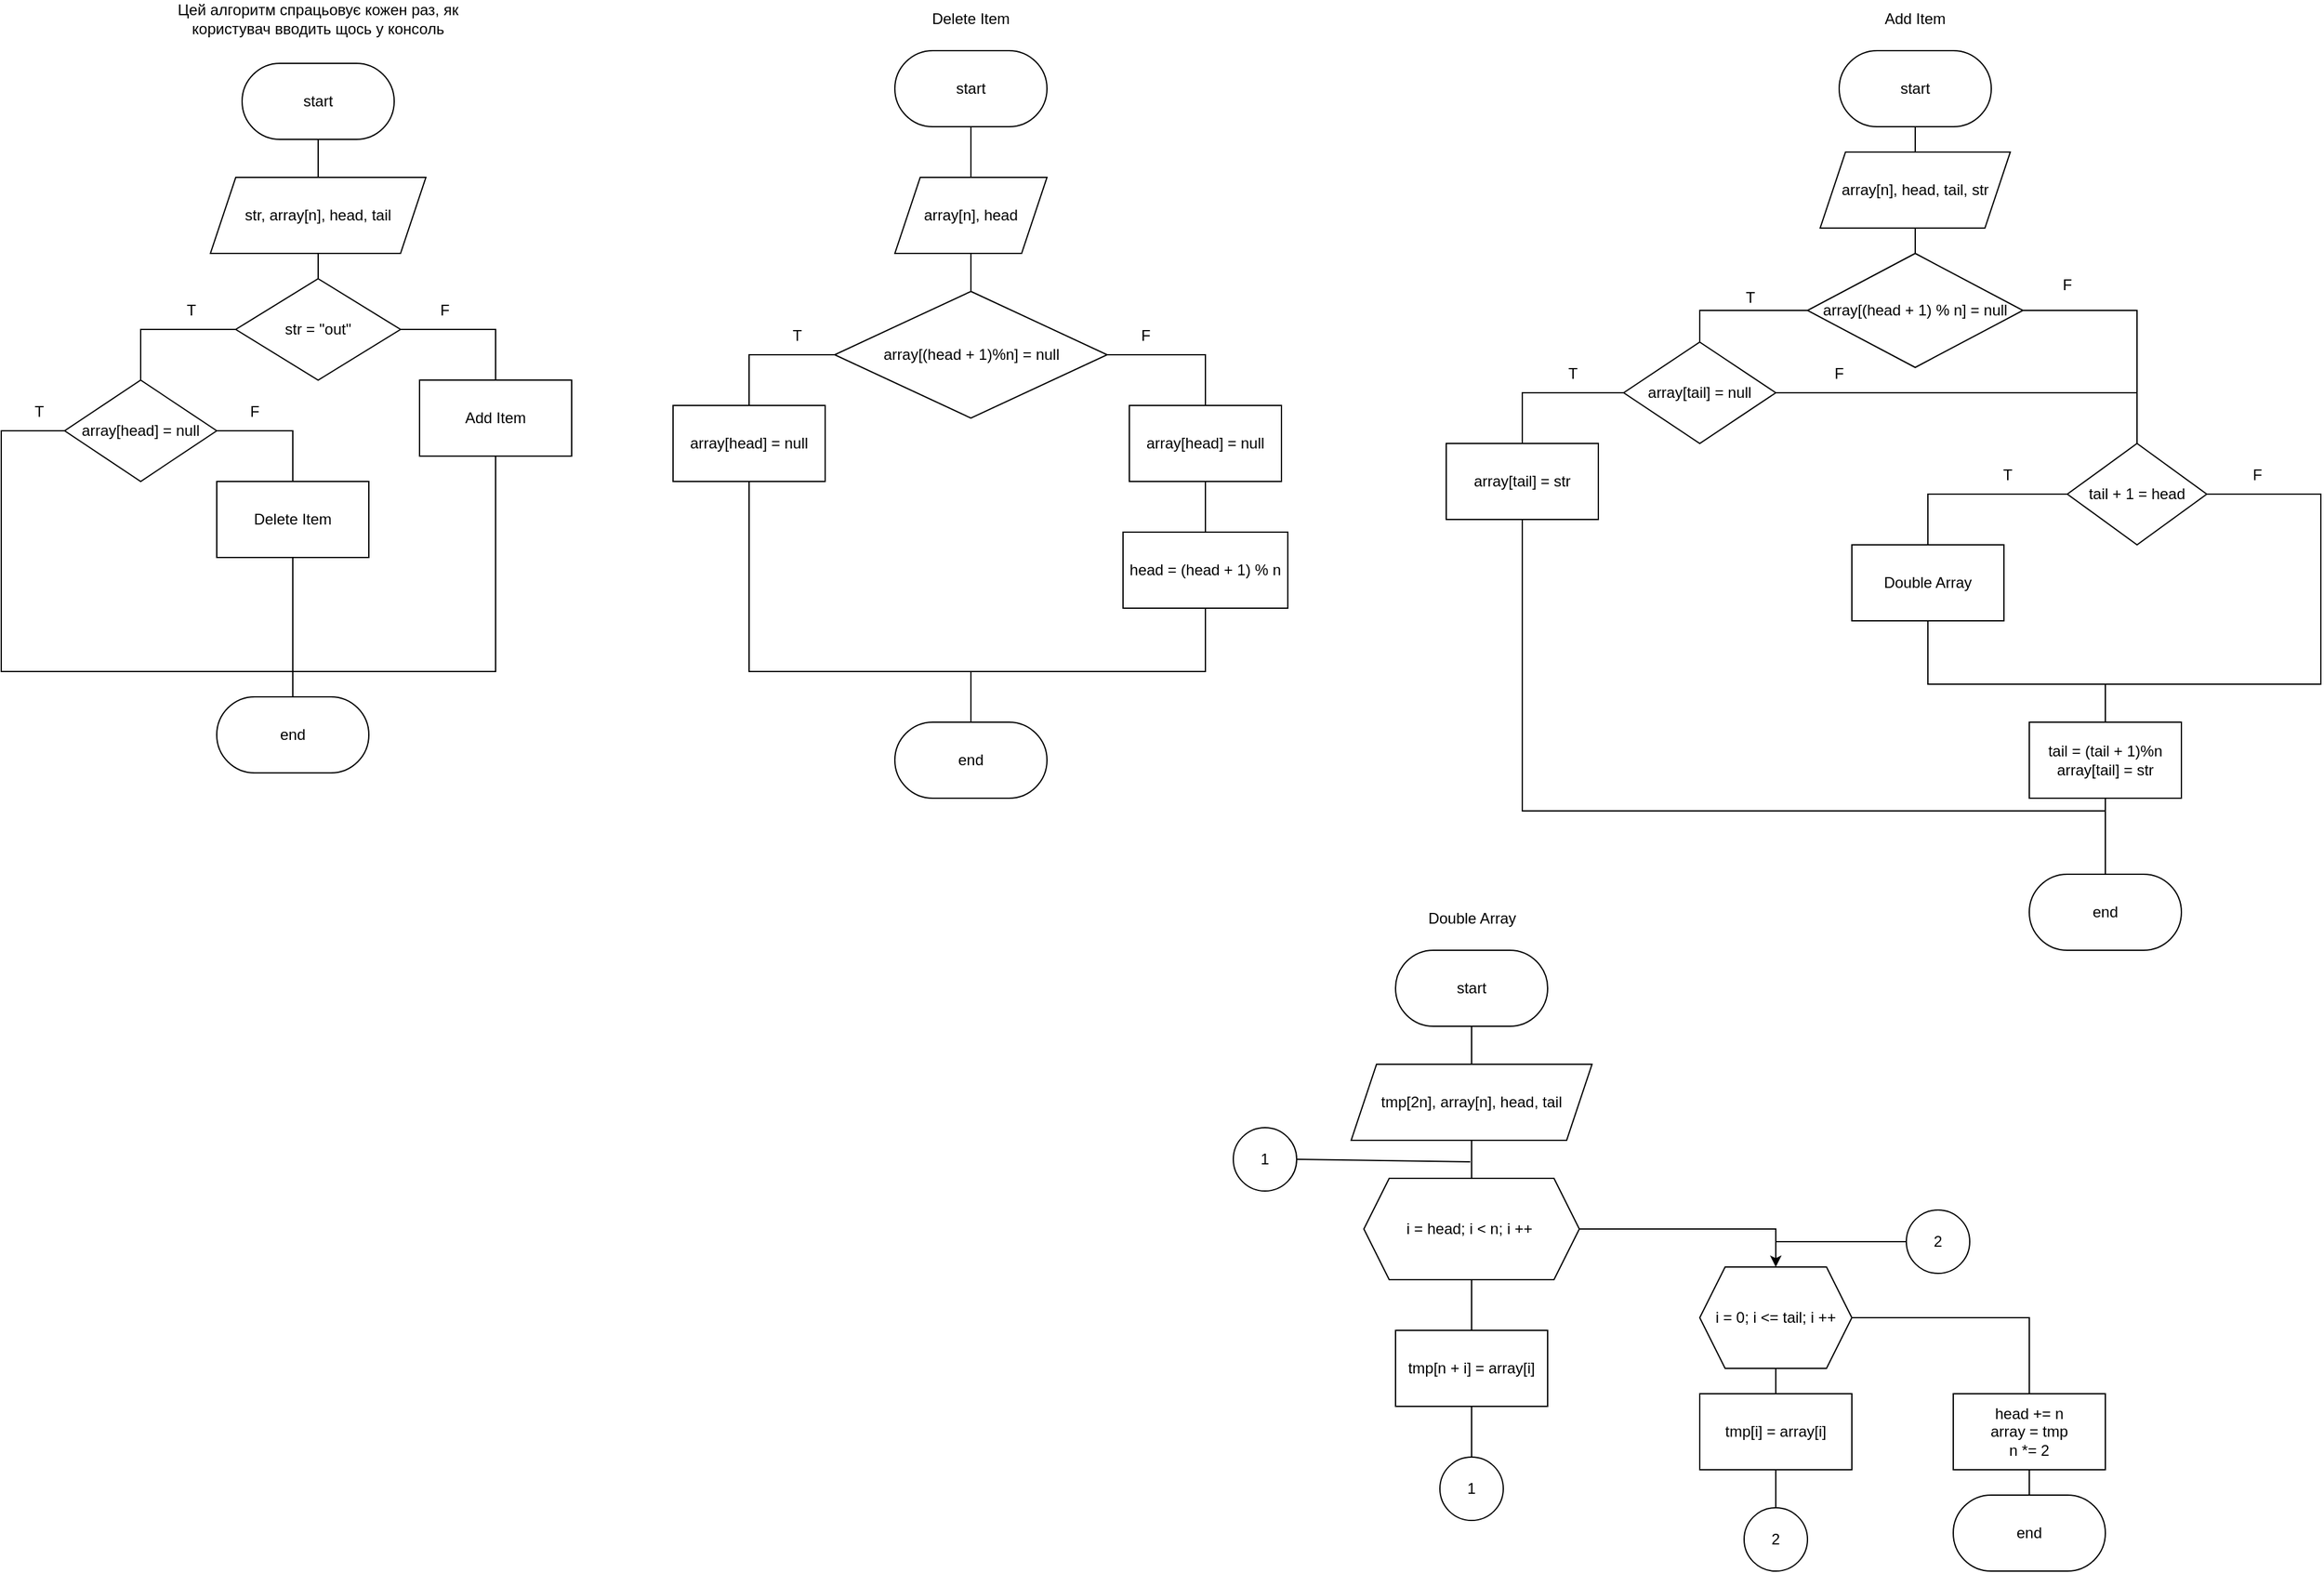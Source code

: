 <mxfile version="17.4.3" type="device"><diagram id="r3j8GlCriYxfe6RxKPdf" name="Page-1"><mxGraphModel dx="1730" dy="965" grid="1" gridSize="10" guides="1" tooltips="1" connect="1" arrows="1" fold="1" page="1" pageScale="1" pageWidth="2000" pageHeight="2000" math="0" shadow="0"><root><mxCell id="0"/><mxCell id="1" parent="0"/><mxCell id="FnoirJx0gt6ey2owDTgn-1" value="start" style="rounded=1;whiteSpace=wrap;html=1;arcSize=50;" vertex="1" parent="1"><mxGeometry x="200" y="90" width="120" height="60" as="geometry"/></mxCell><mxCell id="FnoirJx0gt6ey2owDTgn-3" value="" style="endArrow=none;html=1;rounded=0;entryX=0.5;entryY=1;entryDx=0;entryDy=0;exitX=0.5;exitY=0;exitDx=0;exitDy=0;" edge="1" parent="1" source="FnoirJx0gt6ey2owDTgn-6" target="FnoirJx0gt6ey2owDTgn-1"><mxGeometry width="50" height="50" relative="1" as="geometry"><mxPoint x="260" y="190" as="sourcePoint"/><mxPoint x="550" y="270" as="targetPoint"/></mxGeometry></mxCell><mxCell id="FnoirJx0gt6ey2owDTgn-6" value="str, array[n], head, tail" style="shape=parallelogram;perimeter=parallelogramPerimeter;whiteSpace=wrap;html=1;fixedSize=1;" vertex="1" parent="1"><mxGeometry x="175" y="180" width="170" height="60" as="geometry"/></mxCell><mxCell id="FnoirJx0gt6ey2owDTgn-7" value="Цей алгоритм спрацьовує кожен раз, як користувач вводить щось у консоль" style="text;html=1;strokeColor=none;fillColor=none;align=center;verticalAlign=middle;whiteSpace=wrap;rounded=0;" vertex="1" parent="1"><mxGeometry x="135" y="40" width="250" height="30" as="geometry"/></mxCell><mxCell id="FnoirJx0gt6ey2owDTgn-8" value="" style="endArrow=none;html=1;rounded=0;entryX=0.5;entryY=1;entryDx=0;entryDy=0;exitX=0.5;exitY=0;exitDx=0;exitDy=0;" edge="1" parent="1" source="FnoirJx0gt6ey2owDTgn-9" target="FnoirJx0gt6ey2owDTgn-6"><mxGeometry width="50" height="50" relative="1" as="geometry"><mxPoint x="500" y="320" as="sourcePoint"/><mxPoint x="550" y="270" as="targetPoint"/></mxGeometry></mxCell><mxCell id="FnoirJx0gt6ey2owDTgn-9" value="str = &quot;out&quot;" style="rhombus;whiteSpace=wrap;html=1;" vertex="1" parent="1"><mxGeometry x="195" y="260" width="130" height="80" as="geometry"/></mxCell><mxCell id="FnoirJx0gt6ey2owDTgn-11" value="" style="endArrow=none;html=1;rounded=0;entryX=1;entryY=0.5;entryDx=0;entryDy=0;exitX=0.5;exitY=0;exitDx=0;exitDy=0;" edge="1" parent="1" source="FnoirJx0gt6ey2owDTgn-43" target="FnoirJx0gt6ey2owDTgn-9"><mxGeometry width="50" height="50" relative="1" as="geometry"><mxPoint x="400" y="340" as="sourcePoint"/><mxPoint x="470" y="370" as="targetPoint"/><Array as="points"><mxPoint x="400" y="300"/></Array></mxGeometry></mxCell><mxCell id="FnoirJx0gt6ey2owDTgn-12" value="" style="endArrow=none;html=1;rounded=0;entryX=0;entryY=0.5;entryDx=0;entryDy=0;exitX=0.5;exitY=0;exitDx=0;exitDy=0;" edge="1" parent="1" source="FnoirJx0gt6ey2owDTgn-36" target="FnoirJx0gt6ey2owDTgn-9"><mxGeometry width="50" height="50" relative="1" as="geometry"><mxPoint x="120" y="340" as="sourcePoint"/><mxPoint x="350" y="280" as="targetPoint"/><Array as="points"><mxPoint x="120" y="300"/></Array></mxGeometry></mxCell><mxCell id="FnoirJx0gt6ey2owDTgn-14" value="T" style="text;html=1;strokeColor=none;fillColor=none;align=center;verticalAlign=middle;whiteSpace=wrap;rounded=0;" vertex="1" parent="1"><mxGeometry x="130" y="270" width="60" height="30" as="geometry"/></mxCell><mxCell id="FnoirJx0gt6ey2owDTgn-17" value="F" style="text;html=1;strokeColor=none;fillColor=none;align=center;verticalAlign=middle;whiteSpace=wrap;rounded=0;" vertex="1" parent="1"><mxGeometry x="330" y="270" width="60" height="30" as="geometry"/></mxCell><mxCell id="FnoirJx0gt6ey2owDTgn-18" value="Delete Item" style="text;html=1;strokeColor=none;fillColor=none;align=center;verticalAlign=middle;whiteSpace=wrap;rounded=0;" vertex="1" parent="1"><mxGeometry x="740" y="40" width="70" height="30" as="geometry"/></mxCell><mxCell id="FnoirJx0gt6ey2owDTgn-20" value="start" style="rounded=1;whiteSpace=wrap;html=1;arcSize=50;" vertex="1" parent="1"><mxGeometry x="715" y="80" width="120" height="60" as="geometry"/></mxCell><mxCell id="FnoirJx0gt6ey2owDTgn-21" value="array[n], head" style="shape=parallelogram;perimeter=parallelogramPerimeter;whiteSpace=wrap;html=1;fixedSize=1;" vertex="1" parent="1"><mxGeometry x="715" y="180" width="120" height="60" as="geometry"/></mxCell><mxCell id="FnoirJx0gt6ey2owDTgn-22" value="" style="endArrow=none;html=1;rounded=0;entryX=0.5;entryY=0;entryDx=0;entryDy=0;exitX=0.5;exitY=1;exitDx=0;exitDy=0;" edge="1" parent="1" source="FnoirJx0gt6ey2owDTgn-20" target="FnoirJx0gt6ey2owDTgn-21"><mxGeometry width="50" height="50" relative="1" as="geometry"><mxPoint x="700" y="280" as="sourcePoint"/><mxPoint x="750" y="230" as="targetPoint"/></mxGeometry></mxCell><mxCell id="FnoirJx0gt6ey2owDTgn-23" value="array[(head + 1)%n] = null" style="rhombus;whiteSpace=wrap;html=1;" vertex="1" parent="1"><mxGeometry x="667.5" y="270" width="215" height="100" as="geometry"/></mxCell><mxCell id="FnoirJx0gt6ey2owDTgn-24" value="" style="endArrow=none;html=1;rounded=0;entryX=0.5;entryY=1;entryDx=0;entryDy=0;exitX=0.5;exitY=0;exitDx=0;exitDy=0;" edge="1" parent="1" source="FnoirJx0gt6ey2owDTgn-23" target="FnoirJx0gt6ey2owDTgn-21"><mxGeometry width="50" height="50" relative="1" as="geometry"><mxPoint x="760" y="380" as="sourcePoint"/><mxPoint x="810" y="330" as="targetPoint"/></mxGeometry></mxCell><mxCell id="FnoirJx0gt6ey2owDTgn-25" value="" style="endArrow=none;html=1;rounded=0;entryX=0;entryY=0.5;entryDx=0;entryDy=0;exitX=0.5;exitY=0;exitDx=0;exitDy=0;" edge="1" parent="1" source="FnoirJx0gt6ey2owDTgn-28" target="FnoirJx0gt6ey2owDTgn-23"><mxGeometry width="50" height="50" relative="1" as="geometry"><mxPoint x="600" y="360" as="sourcePoint"/><mxPoint x="810" y="330" as="targetPoint"/><Array as="points"><mxPoint x="600" y="320"/></Array></mxGeometry></mxCell><mxCell id="FnoirJx0gt6ey2owDTgn-26" value="T" style="text;html=1;strokeColor=none;fillColor=none;align=center;verticalAlign=middle;whiteSpace=wrap;rounded=0;" vertex="1" parent="1"><mxGeometry x="607.5" y="290" width="60" height="30" as="geometry"/></mxCell><mxCell id="FnoirJx0gt6ey2owDTgn-27" value="F" style="text;html=1;strokeColor=none;fillColor=none;align=center;verticalAlign=middle;whiteSpace=wrap;rounded=0;" vertex="1" parent="1"><mxGeometry x="882.5" y="290" width="60" height="30" as="geometry"/></mxCell><mxCell id="FnoirJx0gt6ey2owDTgn-28" value="array[head] = null" style="rounded=0;whiteSpace=wrap;html=1;" vertex="1" parent="1"><mxGeometry x="540" y="360" width="120" height="60" as="geometry"/></mxCell><mxCell id="FnoirJx0gt6ey2owDTgn-29" value="" style="endArrow=none;html=1;rounded=0;exitX=1;exitY=0.5;exitDx=0;exitDy=0;entryX=0.5;entryY=0;entryDx=0;entryDy=0;" edge="1" parent="1" source="FnoirJx0gt6ey2owDTgn-23" target="FnoirJx0gt6ey2owDTgn-30"><mxGeometry width="50" height="50" relative="1" as="geometry"><mxPoint x="880" y="320" as="sourcePoint"/><mxPoint x="960" y="360" as="targetPoint"/><Array as="points"><mxPoint x="960" y="320"/></Array></mxGeometry></mxCell><mxCell id="FnoirJx0gt6ey2owDTgn-30" value="array[head] = null" style="rounded=0;whiteSpace=wrap;html=1;" vertex="1" parent="1"><mxGeometry x="900" y="360" width="120" height="60" as="geometry"/></mxCell><mxCell id="FnoirJx0gt6ey2owDTgn-31" value="" style="endArrow=none;html=1;rounded=0;entryX=0.5;entryY=1;entryDx=0;entryDy=0;exitX=0.5;exitY=0;exitDx=0;exitDy=0;" edge="1" parent="1" source="FnoirJx0gt6ey2owDTgn-32" target="FnoirJx0gt6ey2owDTgn-30"><mxGeometry width="50" height="50" relative="1" as="geometry"><mxPoint x="960" y="460" as="sourcePoint"/><mxPoint x="930" y="370" as="targetPoint"/></mxGeometry></mxCell><mxCell id="FnoirJx0gt6ey2owDTgn-32" value="head = (head + 1) % n" style="rounded=0;whiteSpace=wrap;html=1;" vertex="1" parent="1"><mxGeometry x="895" y="460" width="130" height="60" as="geometry"/></mxCell><mxCell id="FnoirJx0gt6ey2owDTgn-33" value="" style="endArrow=none;html=1;rounded=0;exitX=0.5;exitY=1;exitDx=0;exitDy=0;entryX=0.5;entryY=0;entryDx=0;entryDy=0;" edge="1" parent="1" source="FnoirJx0gt6ey2owDTgn-28" target="FnoirJx0gt6ey2owDTgn-34"><mxGeometry width="50" height="50" relative="1" as="geometry"><mxPoint x="780" y="420" as="sourcePoint"/><mxPoint x="830" y="370" as="targetPoint"/><Array as="points"><mxPoint x="600" y="570"/><mxPoint x="775" y="570"/></Array></mxGeometry></mxCell><mxCell id="FnoirJx0gt6ey2owDTgn-34" value="end" style="rounded=1;whiteSpace=wrap;html=1;arcSize=50;" vertex="1" parent="1"><mxGeometry x="715" y="610" width="120" height="60" as="geometry"/></mxCell><mxCell id="FnoirJx0gt6ey2owDTgn-35" value="" style="endArrow=none;html=1;rounded=0;entryX=0.5;entryY=1;entryDx=0;entryDy=0;exitX=0.5;exitY=0;exitDx=0;exitDy=0;" edge="1" parent="1" source="FnoirJx0gt6ey2owDTgn-34" target="FnoirJx0gt6ey2owDTgn-32"><mxGeometry width="50" height="50" relative="1" as="geometry"><mxPoint x="780" y="420" as="sourcePoint"/><mxPoint x="830" y="370" as="targetPoint"/><Array as="points"><mxPoint x="775" y="570"/><mxPoint x="960" y="570"/></Array></mxGeometry></mxCell><mxCell id="FnoirJx0gt6ey2owDTgn-36" value="array[head] = null" style="rhombus;whiteSpace=wrap;html=1;" vertex="1" parent="1"><mxGeometry x="60" y="340" width="120" height="80" as="geometry"/></mxCell><mxCell id="FnoirJx0gt6ey2owDTgn-38" value="" style="endArrow=none;html=1;rounded=0;entryX=1;entryY=0.5;entryDx=0;entryDy=0;exitX=0.5;exitY=0;exitDx=0;exitDy=0;" edge="1" parent="1" source="FnoirJx0gt6ey2owDTgn-39" target="FnoirJx0gt6ey2owDTgn-36"><mxGeometry width="50" height="50" relative="1" as="geometry"><mxPoint x="240" y="410" as="sourcePoint"/><mxPoint x="500" y="380" as="targetPoint"/><Array as="points"><mxPoint x="240" y="380"/></Array></mxGeometry></mxCell><mxCell id="FnoirJx0gt6ey2owDTgn-39" value="Delete Item" style="rounded=0;whiteSpace=wrap;html=1;" vertex="1" parent="1"><mxGeometry x="180" y="420" width="120" height="60" as="geometry"/></mxCell><mxCell id="FnoirJx0gt6ey2owDTgn-40" value="F" style="text;html=1;strokeColor=none;fillColor=none;align=center;verticalAlign=middle;whiteSpace=wrap;rounded=0;" vertex="1" parent="1"><mxGeometry x="180" y="350" width="60" height="30" as="geometry"/></mxCell><mxCell id="FnoirJx0gt6ey2owDTgn-42" value="" style="endArrow=none;html=1;rounded=0;entryX=0;entryY=0.5;entryDx=0;entryDy=0;exitX=0.5;exitY=0;exitDx=0;exitDy=0;" edge="1" parent="1" source="FnoirJx0gt6ey2owDTgn-104" target="FnoirJx0gt6ey2owDTgn-36"><mxGeometry width="50" height="50" relative="1" as="geometry"><mxPoint y="410" as="sourcePoint"/><mxPoint x="500" y="380" as="targetPoint"/><Array as="points"><mxPoint x="240" y="570"/><mxPoint x="10" y="570"/><mxPoint x="10" y="380"/></Array></mxGeometry></mxCell><mxCell id="FnoirJx0gt6ey2owDTgn-43" value="Add Item" style="rounded=0;whiteSpace=wrap;html=1;" vertex="1" parent="1"><mxGeometry x="340" y="340" width="120" height="60" as="geometry"/></mxCell><mxCell id="FnoirJx0gt6ey2owDTgn-44" value="Add Item" style="text;html=1;strokeColor=none;fillColor=none;align=center;verticalAlign=middle;whiteSpace=wrap;rounded=0;" vertex="1" parent="1"><mxGeometry x="1490" y="40" width="60" height="30" as="geometry"/></mxCell><mxCell id="FnoirJx0gt6ey2owDTgn-45" value="start" style="rounded=1;whiteSpace=wrap;html=1;arcSize=50;" vertex="1" parent="1"><mxGeometry x="1460" y="80" width="120" height="60" as="geometry"/></mxCell><mxCell id="FnoirJx0gt6ey2owDTgn-47" value="array[n], head, tail, str" style="shape=parallelogram;perimeter=parallelogramPerimeter;whiteSpace=wrap;html=1;fixedSize=1;" vertex="1" parent="1"><mxGeometry x="1445" y="160" width="150" height="60" as="geometry"/></mxCell><mxCell id="FnoirJx0gt6ey2owDTgn-48" value="" style="endArrow=none;html=1;rounded=0;entryX=0.5;entryY=1;entryDx=0;entryDy=0;exitX=0.5;exitY=0;exitDx=0;exitDy=0;" edge="1" parent="1" source="FnoirJx0gt6ey2owDTgn-47" target="FnoirJx0gt6ey2owDTgn-45"><mxGeometry width="50" height="50" relative="1" as="geometry"><mxPoint x="1280" y="300" as="sourcePoint"/><mxPoint x="1330" y="250" as="targetPoint"/></mxGeometry></mxCell><mxCell id="FnoirJx0gt6ey2owDTgn-49" value="" style="endArrow=none;html=1;rounded=0;entryX=0.5;entryY=1;entryDx=0;entryDy=0;exitX=0.5;exitY=0;exitDx=0;exitDy=0;" edge="1" parent="1" source="FnoirJx0gt6ey2owDTgn-50" target="FnoirJx0gt6ey2owDTgn-47"><mxGeometry width="50" height="50" relative="1" as="geometry"><mxPoint x="1320" y="310" as="sourcePoint"/><mxPoint x="1370" y="260" as="targetPoint"/></mxGeometry></mxCell><mxCell id="FnoirJx0gt6ey2owDTgn-50" value="array[(head + 1) % n] = null" style="rhombus;whiteSpace=wrap;html=1;" vertex="1" parent="1"><mxGeometry x="1435" y="240" width="170" height="90" as="geometry"/></mxCell><mxCell id="FnoirJx0gt6ey2owDTgn-51" value="" style="endArrow=none;html=1;rounded=0;entryX=0;entryY=0.5;entryDx=0;entryDy=0;exitX=0.5;exitY=0;exitDx=0;exitDy=0;" edge="1" parent="1" source="FnoirJx0gt6ey2owDTgn-56" target="FnoirJx0gt6ey2owDTgn-50"><mxGeometry width="50" height="50" relative="1" as="geometry"><mxPoint x="1350" y="310" as="sourcePoint"/><mxPoint x="1370" y="270" as="targetPoint"/><Array as="points"><mxPoint x="1350" y="285"/></Array></mxGeometry></mxCell><mxCell id="FnoirJx0gt6ey2owDTgn-55" value="T" style="text;html=1;strokeColor=none;fillColor=none;align=center;verticalAlign=middle;whiteSpace=wrap;rounded=0;" vertex="1" parent="1"><mxGeometry x="1360" y="260" width="60" height="30" as="geometry"/></mxCell><mxCell id="FnoirJx0gt6ey2owDTgn-56" value="array[tail] = null" style="rhombus;whiteSpace=wrap;html=1;" vertex="1" parent="1"><mxGeometry x="1290" y="310" width="120" height="80" as="geometry"/></mxCell><mxCell id="FnoirJx0gt6ey2owDTgn-57" value="" style="endArrow=none;html=1;rounded=0;entryX=0;entryY=0.5;entryDx=0;entryDy=0;exitX=0.5;exitY=0;exitDx=0;exitDy=0;" edge="1" parent="1" source="FnoirJx0gt6ey2owDTgn-58" target="FnoirJx0gt6ey2owDTgn-56"><mxGeometry width="50" height="50" relative="1" as="geometry"><mxPoint x="1230" y="350" as="sourcePoint"/><mxPoint x="1360" y="270" as="targetPoint"/><Array as="points"><mxPoint x="1210" y="350"/></Array></mxGeometry></mxCell><mxCell id="FnoirJx0gt6ey2owDTgn-58" value="array[tail] = str" style="rounded=0;whiteSpace=wrap;html=1;" vertex="1" parent="1"><mxGeometry x="1150" y="390" width="120" height="60" as="geometry"/></mxCell><mxCell id="FnoirJx0gt6ey2owDTgn-59" value="T" style="text;html=1;strokeColor=none;fillColor=none;align=center;verticalAlign=middle;whiteSpace=wrap;rounded=0;" vertex="1" parent="1"><mxGeometry x="1220" y="320" width="60" height="30" as="geometry"/></mxCell><mxCell id="FnoirJx0gt6ey2owDTgn-60" value="tail + 1 = head" style="rhombus;whiteSpace=wrap;html=1;" vertex="1" parent="1"><mxGeometry x="1640" y="390" width="110" height="80" as="geometry"/></mxCell><mxCell id="FnoirJx0gt6ey2owDTgn-61" value="" style="endArrow=none;html=1;rounded=0;exitX=1;exitY=0.5;exitDx=0;exitDy=0;entryX=0.5;entryY=0;entryDx=0;entryDy=0;" edge="1" parent="1" source="FnoirJx0gt6ey2owDTgn-56" target="FnoirJx0gt6ey2owDTgn-60"><mxGeometry width="50" height="50" relative="1" as="geometry"><mxPoint x="1480" y="390" as="sourcePoint"/><mxPoint x="1530" y="340" as="targetPoint"/><Array as="points"><mxPoint x="1695" y="350"/></Array></mxGeometry></mxCell><mxCell id="FnoirJx0gt6ey2owDTgn-62" value="" style="endArrow=none;html=1;rounded=0;entryX=1;entryY=0.5;entryDx=0;entryDy=0;exitX=0.5;exitY=0;exitDx=0;exitDy=0;" edge="1" parent="1" source="FnoirJx0gt6ey2owDTgn-60" target="FnoirJx0gt6ey2owDTgn-50"><mxGeometry width="50" height="50" relative="1" as="geometry"><mxPoint x="1480" y="390" as="sourcePoint"/><mxPoint x="1530" y="340" as="targetPoint"/><Array as="points"><mxPoint x="1695" y="285"/></Array></mxGeometry></mxCell><mxCell id="FnoirJx0gt6ey2owDTgn-63" value="" style="endArrow=none;html=1;rounded=0;entryX=1;entryY=0.5;entryDx=0;entryDy=0;exitX=0.5;exitY=0;exitDx=0;exitDy=0;" edge="1" parent="1" source="FnoirJx0gt6ey2owDTgn-96" target="FnoirJx0gt6ey2owDTgn-60"><mxGeometry width="50" height="50" relative="1" as="geometry"><mxPoint x="1830" y="430" as="sourcePoint"/><mxPoint x="1530" y="440" as="targetPoint"/><Array as="points"><mxPoint x="1670" y="580"/><mxPoint x="1840" y="580"/><mxPoint x="1840" y="430"/></Array></mxGeometry></mxCell><mxCell id="FnoirJx0gt6ey2owDTgn-64" value="F" style="text;html=1;strokeColor=none;fillColor=none;align=center;verticalAlign=middle;whiteSpace=wrap;rounded=0;" vertex="1" parent="1"><mxGeometry x="1430" y="320" width="60" height="30" as="geometry"/></mxCell><mxCell id="FnoirJx0gt6ey2owDTgn-65" value="F" style="text;html=1;strokeColor=none;fillColor=none;align=center;verticalAlign=middle;whiteSpace=wrap;rounded=0;" vertex="1" parent="1"><mxGeometry x="1610" y="250" width="60" height="30" as="geometry"/></mxCell><mxCell id="FnoirJx0gt6ey2owDTgn-66" value="" style="endArrow=none;html=1;rounded=0;entryX=0;entryY=0.5;entryDx=0;entryDy=0;exitX=0.5;exitY=0;exitDx=0;exitDy=0;" edge="1" parent="1" source="FnoirJx0gt6ey2owDTgn-67" target="FnoirJx0gt6ey2owDTgn-60"><mxGeometry width="50" height="50" relative="1" as="geometry"><mxPoint x="1520" y="390" as="sourcePoint"/><mxPoint x="1570" y="340" as="targetPoint"/><Array as="points"><mxPoint x="1530" y="430"/></Array></mxGeometry></mxCell><mxCell id="FnoirJx0gt6ey2owDTgn-67" value="Double Array" style="rounded=0;whiteSpace=wrap;html=1;" vertex="1" parent="1"><mxGeometry x="1470" y="470" width="120" height="60" as="geometry"/></mxCell><mxCell id="FnoirJx0gt6ey2owDTgn-68" value="start" style="rounded=1;whiteSpace=wrap;html=1;arcSize=50;" vertex="1" parent="1"><mxGeometry x="1110" y="790" width="120" height="60" as="geometry"/></mxCell><mxCell id="FnoirJx0gt6ey2owDTgn-69" value="tmp[2n], array[n], head, tail" style="shape=parallelogram;perimeter=parallelogramPerimeter;whiteSpace=wrap;html=1;fixedSize=1;" vertex="1" parent="1"><mxGeometry x="1075" y="880" width="190" height="60" as="geometry"/></mxCell><mxCell id="FnoirJx0gt6ey2owDTgn-70" value="" style="endArrow=none;html=1;rounded=0;entryX=0.5;entryY=1;entryDx=0;entryDy=0;exitX=0.5;exitY=0;exitDx=0;exitDy=0;" edge="1" parent="1" source="FnoirJx0gt6ey2owDTgn-69" target="FnoirJx0gt6ey2owDTgn-68"><mxGeometry width="50" height="50" relative="1" as="geometry"><mxPoint x="1060" y="850" as="sourcePoint"/><mxPoint x="1110" y="800" as="targetPoint"/></mxGeometry></mxCell><mxCell id="FnoirJx0gt6ey2owDTgn-72" value="i = head; i &amp;lt; n; i ++&amp;nbsp;" style="shape=hexagon;perimeter=hexagonPerimeter2;whiteSpace=wrap;html=1;fixedSize=1;" vertex="1" parent="1"><mxGeometry x="1085" y="970" width="170" height="80" as="geometry"/></mxCell><mxCell id="FnoirJx0gt6ey2owDTgn-73" value="" style="endArrow=none;html=1;rounded=0;entryX=0.5;entryY=1;entryDx=0;entryDy=0;exitX=0.5;exitY=0;exitDx=0;exitDy=0;" edge="1" parent="1" source="FnoirJx0gt6ey2owDTgn-72" target="FnoirJx0gt6ey2owDTgn-69"><mxGeometry width="50" height="50" relative="1" as="geometry"><mxPoint x="1060" y="960" as="sourcePoint"/><mxPoint x="1110" y="910" as="targetPoint"/></mxGeometry></mxCell><mxCell id="FnoirJx0gt6ey2owDTgn-74" value="" style="endArrow=none;html=1;rounded=0;entryX=0.5;entryY=1;entryDx=0;entryDy=0;exitX=0.5;exitY=0;exitDx=0;exitDy=0;" edge="1" parent="1" source="FnoirJx0gt6ey2owDTgn-75" target="FnoirJx0gt6ey2owDTgn-72"><mxGeometry width="50" height="50" relative="1" as="geometry"><mxPoint x="1170" y="1120" as="sourcePoint"/><mxPoint x="1110" y="1020" as="targetPoint"/></mxGeometry></mxCell><mxCell id="FnoirJx0gt6ey2owDTgn-75" value="tmp[n + i] = array[i]" style="rounded=0;whiteSpace=wrap;html=1;" vertex="1" parent="1"><mxGeometry x="1110" y="1090" width="120" height="60" as="geometry"/></mxCell><mxCell id="FnoirJx0gt6ey2owDTgn-76" value="" style="endArrow=none;html=1;rounded=0;exitX=0.5;exitY=1;exitDx=0;exitDy=0;" edge="1" parent="1" source="FnoirJx0gt6ey2owDTgn-75" target="FnoirJx0gt6ey2owDTgn-77"><mxGeometry width="50" height="50" relative="1" as="geometry"><mxPoint x="1060" y="1190" as="sourcePoint"/><mxPoint x="1110" y="1140" as="targetPoint"/></mxGeometry></mxCell><mxCell id="FnoirJx0gt6ey2owDTgn-77" value="1" style="ellipse;whiteSpace=wrap;html=1;aspect=fixed;" vertex="1" parent="1"><mxGeometry x="1145" y="1190" width="50" height="50" as="geometry"/></mxCell><mxCell id="FnoirJx0gt6ey2owDTgn-80" value="1" style="ellipse;whiteSpace=wrap;html=1;aspect=fixed;" vertex="1" parent="1"><mxGeometry x="982" y="930" width="50" height="50" as="geometry"/></mxCell><mxCell id="FnoirJx0gt6ey2owDTgn-81" value="" style="endArrow=none;html=1;rounded=0;exitX=1;exitY=0.5;exitDx=0;exitDy=0;" edge="1" parent="1" source="FnoirJx0gt6ey2owDTgn-80"><mxGeometry width="50" height="50" relative="1" as="geometry"><mxPoint x="1059" y="957" as="sourcePoint"/><mxPoint x="1169" y="957" as="targetPoint"/></mxGeometry></mxCell><mxCell id="FnoirJx0gt6ey2owDTgn-82" value="" style="endArrow=classic;html=1;rounded=0;exitX=1;exitY=0.5;exitDx=0;exitDy=0;" edge="1" parent="1" source="FnoirJx0gt6ey2owDTgn-72" target="FnoirJx0gt6ey2owDTgn-83"><mxGeometry width="50" height="50" relative="1" as="geometry"><mxPoint x="1030" y="1080" as="sourcePoint"/><mxPoint x="1430" y="1070" as="targetPoint"/><Array as="points"><mxPoint x="1410" y="1010"/></Array></mxGeometry></mxCell><mxCell id="FnoirJx0gt6ey2owDTgn-83" value="i = 0; i &amp;lt;= tail; i ++" style="shape=hexagon;perimeter=hexagonPerimeter2;whiteSpace=wrap;html=1;fixedSize=1;" vertex="1" parent="1"><mxGeometry x="1350" y="1040" width="120" height="80" as="geometry"/></mxCell><mxCell id="FnoirJx0gt6ey2owDTgn-84" value="tmp[i] = array[i]" style="rounded=0;whiteSpace=wrap;html=1;" vertex="1" parent="1"><mxGeometry x="1350" y="1140" width="120" height="60" as="geometry"/></mxCell><mxCell id="FnoirJx0gt6ey2owDTgn-85" value="" style="endArrow=none;html=1;rounded=0;entryX=0.5;entryY=1;entryDx=0;entryDy=0;exitX=0.5;exitY=0;exitDx=0;exitDy=0;" edge="1" parent="1" source="FnoirJx0gt6ey2owDTgn-84" target="FnoirJx0gt6ey2owDTgn-83"><mxGeometry width="50" height="50" relative="1" as="geometry"><mxPoint x="1030" y="1080" as="sourcePoint"/><mxPoint x="1080" y="1030" as="targetPoint"/></mxGeometry></mxCell><mxCell id="FnoirJx0gt6ey2owDTgn-86" value="" style="endArrow=none;html=1;rounded=0;entryX=0.5;entryY=1;entryDx=0;entryDy=0;exitX=0.5;exitY=0;exitDx=0;exitDy=0;" edge="1" parent="1" source="FnoirJx0gt6ey2owDTgn-87" target="FnoirJx0gt6ey2owDTgn-84"><mxGeometry width="50" height="50" relative="1" as="geometry"><mxPoint x="1410" y="1240" as="sourcePoint"/><mxPoint x="1080" y="1030" as="targetPoint"/></mxGeometry></mxCell><mxCell id="FnoirJx0gt6ey2owDTgn-87" value="2" style="ellipse;whiteSpace=wrap;html=1;aspect=fixed;" vertex="1" parent="1"><mxGeometry x="1385" y="1230" width="50" height="50" as="geometry"/></mxCell><mxCell id="FnoirJx0gt6ey2owDTgn-88" value="2" style="ellipse;whiteSpace=wrap;html=1;aspect=fixed;" vertex="1" parent="1"><mxGeometry x="1513" y="995" width="50" height="50" as="geometry"/></mxCell><mxCell id="FnoirJx0gt6ey2owDTgn-89" value="" style="endArrow=none;html=1;rounded=0;entryX=0;entryY=0.5;entryDx=0;entryDy=0;" edge="1" parent="1" target="FnoirJx0gt6ey2owDTgn-88"><mxGeometry width="50" height="50" relative="1" as="geometry"><mxPoint x="1410" y="1020" as="sourcePoint"/><mxPoint x="1080" y="1030" as="targetPoint"/></mxGeometry></mxCell><mxCell id="FnoirJx0gt6ey2owDTgn-90" value="head += n&lt;br&gt;array = tmp&lt;br&gt;n *= 2" style="rounded=0;whiteSpace=wrap;html=1;" vertex="1" parent="1"><mxGeometry x="1550" y="1140" width="120" height="60" as="geometry"/></mxCell><mxCell id="FnoirJx0gt6ey2owDTgn-91" value="" style="endArrow=none;html=1;rounded=0;entryX=1;entryY=0.5;entryDx=0;entryDy=0;exitX=0.5;exitY=0;exitDx=0;exitDy=0;" edge="1" parent="1" source="FnoirJx0gt6ey2owDTgn-90" target="FnoirJx0gt6ey2owDTgn-83"><mxGeometry width="50" height="50" relative="1" as="geometry"><mxPoint x="1400" y="1200" as="sourcePoint"/><mxPoint x="1450" y="1150" as="targetPoint"/><Array as="points"><mxPoint x="1610" y="1080"/></Array></mxGeometry></mxCell><mxCell id="FnoirJx0gt6ey2owDTgn-93" value="" style="endArrow=none;html=1;rounded=0;entryX=0.5;entryY=1;entryDx=0;entryDy=0;exitX=0.5;exitY=0;exitDx=0;exitDy=0;" edge="1" parent="1" source="FnoirJx0gt6ey2owDTgn-94" target="FnoirJx0gt6ey2owDTgn-90"><mxGeometry width="50" height="50" relative="1" as="geometry"><mxPoint x="1570" y="1250" as="sourcePoint"/><mxPoint x="1460" y="1200" as="targetPoint"/></mxGeometry></mxCell><mxCell id="FnoirJx0gt6ey2owDTgn-94" value="end" style="rounded=1;whiteSpace=wrap;html=1;arcSize=50;" vertex="1" parent="1"><mxGeometry x="1550" y="1220" width="120" height="60" as="geometry"/></mxCell><mxCell id="FnoirJx0gt6ey2owDTgn-95" value="Double Array" style="text;html=1;strokeColor=none;fillColor=none;align=center;verticalAlign=middle;whiteSpace=wrap;rounded=0;" vertex="1" parent="1"><mxGeometry x="1127.5" y="750" width="85" height="30" as="geometry"/></mxCell><mxCell id="FnoirJx0gt6ey2owDTgn-96" value="tail = (tail + 1)%n&lt;br&gt;array[tail] = str" style="rounded=0;whiteSpace=wrap;html=1;" vertex="1" parent="1"><mxGeometry x="1610" y="610" width="120" height="60" as="geometry"/></mxCell><mxCell id="FnoirJx0gt6ey2owDTgn-97" value="" style="endArrow=none;html=1;rounded=0;entryX=0.5;entryY=1;entryDx=0;entryDy=0;exitX=0.5;exitY=0;exitDx=0;exitDy=0;" edge="1" parent="1" source="FnoirJx0gt6ey2owDTgn-96" target="FnoirJx0gt6ey2owDTgn-67"><mxGeometry width="50" height="50" relative="1" as="geometry"><mxPoint x="1420" y="530" as="sourcePoint"/><mxPoint x="1470" y="480" as="targetPoint"/><Array as="points"><mxPoint x="1670" y="580"/><mxPoint x="1530" y="580"/></Array></mxGeometry></mxCell><mxCell id="FnoirJx0gt6ey2owDTgn-98" value="T" style="text;html=1;strokeColor=none;fillColor=none;align=center;verticalAlign=middle;whiteSpace=wrap;rounded=0;" vertex="1" parent="1"><mxGeometry x="1563" y="400" width="60" height="30" as="geometry"/></mxCell><mxCell id="FnoirJx0gt6ey2owDTgn-99" value="F" style="text;html=1;strokeColor=none;fillColor=none;align=center;verticalAlign=middle;whiteSpace=wrap;rounded=0;" vertex="1" parent="1"><mxGeometry x="1760" y="400" width="60" height="30" as="geometry"/></mxCell><mxCell id="FnoirJx0gt6ey2owDTgn-101" value="" style="endArrow=none;html=1;rounded=0;entryX=0.5;entryY=1;entryDx=0;entryDy=0;exitX=0.5;exitY=0;exitDx=0;exitDy=0;" edge="1" parent="1" source="FnoirJx0gt6ey2owDTgn-102" target="FnoirJx0gt6ey2owDTgn-96"><mxGeometry width="50" height="50" relative="1" as="geometry"><mxPoint x="1420" y="760" as="sourcePoint"/><mxPoint x="1470" y="710" as="targetPoint"/></mxGeometry></mxCell><mxCell id="FnoirJx0gt6ey2owDTgn-102" value="end" style="rounded=1;whiteSpace=wrap;html=1;arcSize=50;" vertex="1" parent="1"><mxGeometry x="1610" y="730" width="120" height="60" as="geometry"/></mxCell><mxCell id="FnoirJx0gt6ey2owDTgn-103" value="" style="endArrow=none;html=1;rounded=0;entryX=0.5;entryY=0;entryDx=0;entryDy=0;exitX=0.5;exitY=1;exitDx=0;exitDy=0;" edge="1" parent="1" source="FnoirJx0gt6ey2owDTgn-58" target="FnoirJx0gt6ey2owDTgn-102"><mxGeometry width="50" height="50" relative="1" as="geometry"><mxPoint x="1420" y="610" as="sourcePoint"/><mxPoint x="1470" y="560" as="targetPoint"/><Array as="points"><mxPoint x="1210" y="680"/><mxPoint x="1670" y="680"/></Array></mxGeometry></mxCell><mxCell id="FnoirJx0gt6ey2owDTgn-104" value="end" style="rounded=1;whiteSpace=wrap;html=1;arcSize=50;" vertex="1" parent="1"><mxGeometry x="180" y="590" width="120" height="60" as="geometry"/></mxCell><mxCell id="FnoirJx0gt6ey2owDTgn-105" value="" style="endArrow=none;html=1;rounded=0;entryX=0.5;entryY=1;entryDx=0;entryDy=0;exitX=0.5;exitY=0;exitDx=0;exitDy=0;" edge="1" parent="1" source="FnoirJx0gt6ey2owDTgn-104" target="FnoirJx0gt6ey2owDTgn-39"><mxGeometry width="50" height="50" relative="1" as="geometry"><mxPoint x="150" y="640" as="sourcePoint"/><mxPoint x="200" y="590" as="targetPoint"/></mxGeometry></mxCell><mxCell id="FnoirJx0gt6ey2owDTgn-106" value="" style="endArrow=none;html=1;rounded=0;entryX=0.5;entryY=1;entryDx=0;entryDy=0;exitX=0.5;exitY=0;exitDx=0;exitDy=0;" edge="1" parent="1" source="FnoirJx0gt6ey2owDTgn-104" target="FnoirJx0gt6ey2owDTgn-43"><mxGeometry width="50" height="50" relative="1" as="geometry"><mxPoint x="310" y="480" as="sourcePoint"/><mxPoint x="360" y="430" as="targetPoint"/><Array as="points"><mxPoint x="240" y="570"/><mxPoint x="400" y="570"/></Array></mxGeometry></mxCell><mxCell id="FnoirJx0gt6ey2owDTgn-107" value="T" style="text;html=1;strokeColor=none;fillColor=none;align=center;verticalAlign=middle;whiteSpace=wrap;rounded=0;" vertex="1" parent="1"><mxGeometry x="10" y="350" width="60" height="30" as="geometry"/></mxCell></root></mxGraphModel></diagram></mxfile>